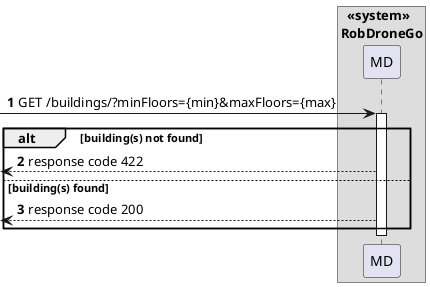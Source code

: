 @startuml
autonumber

box "  <<system>>\nRobDroneGo"
participant "MD" as mdr

[-> mdr: GET /buildings/?minFloors={min}&maxFloors={max}

activate mdr
    alt building(s) not found
        [<-- mdr : response code 422
    else building(s) found
        [<--mdr : response code 200
    end
deactivate mdr

@enduml
